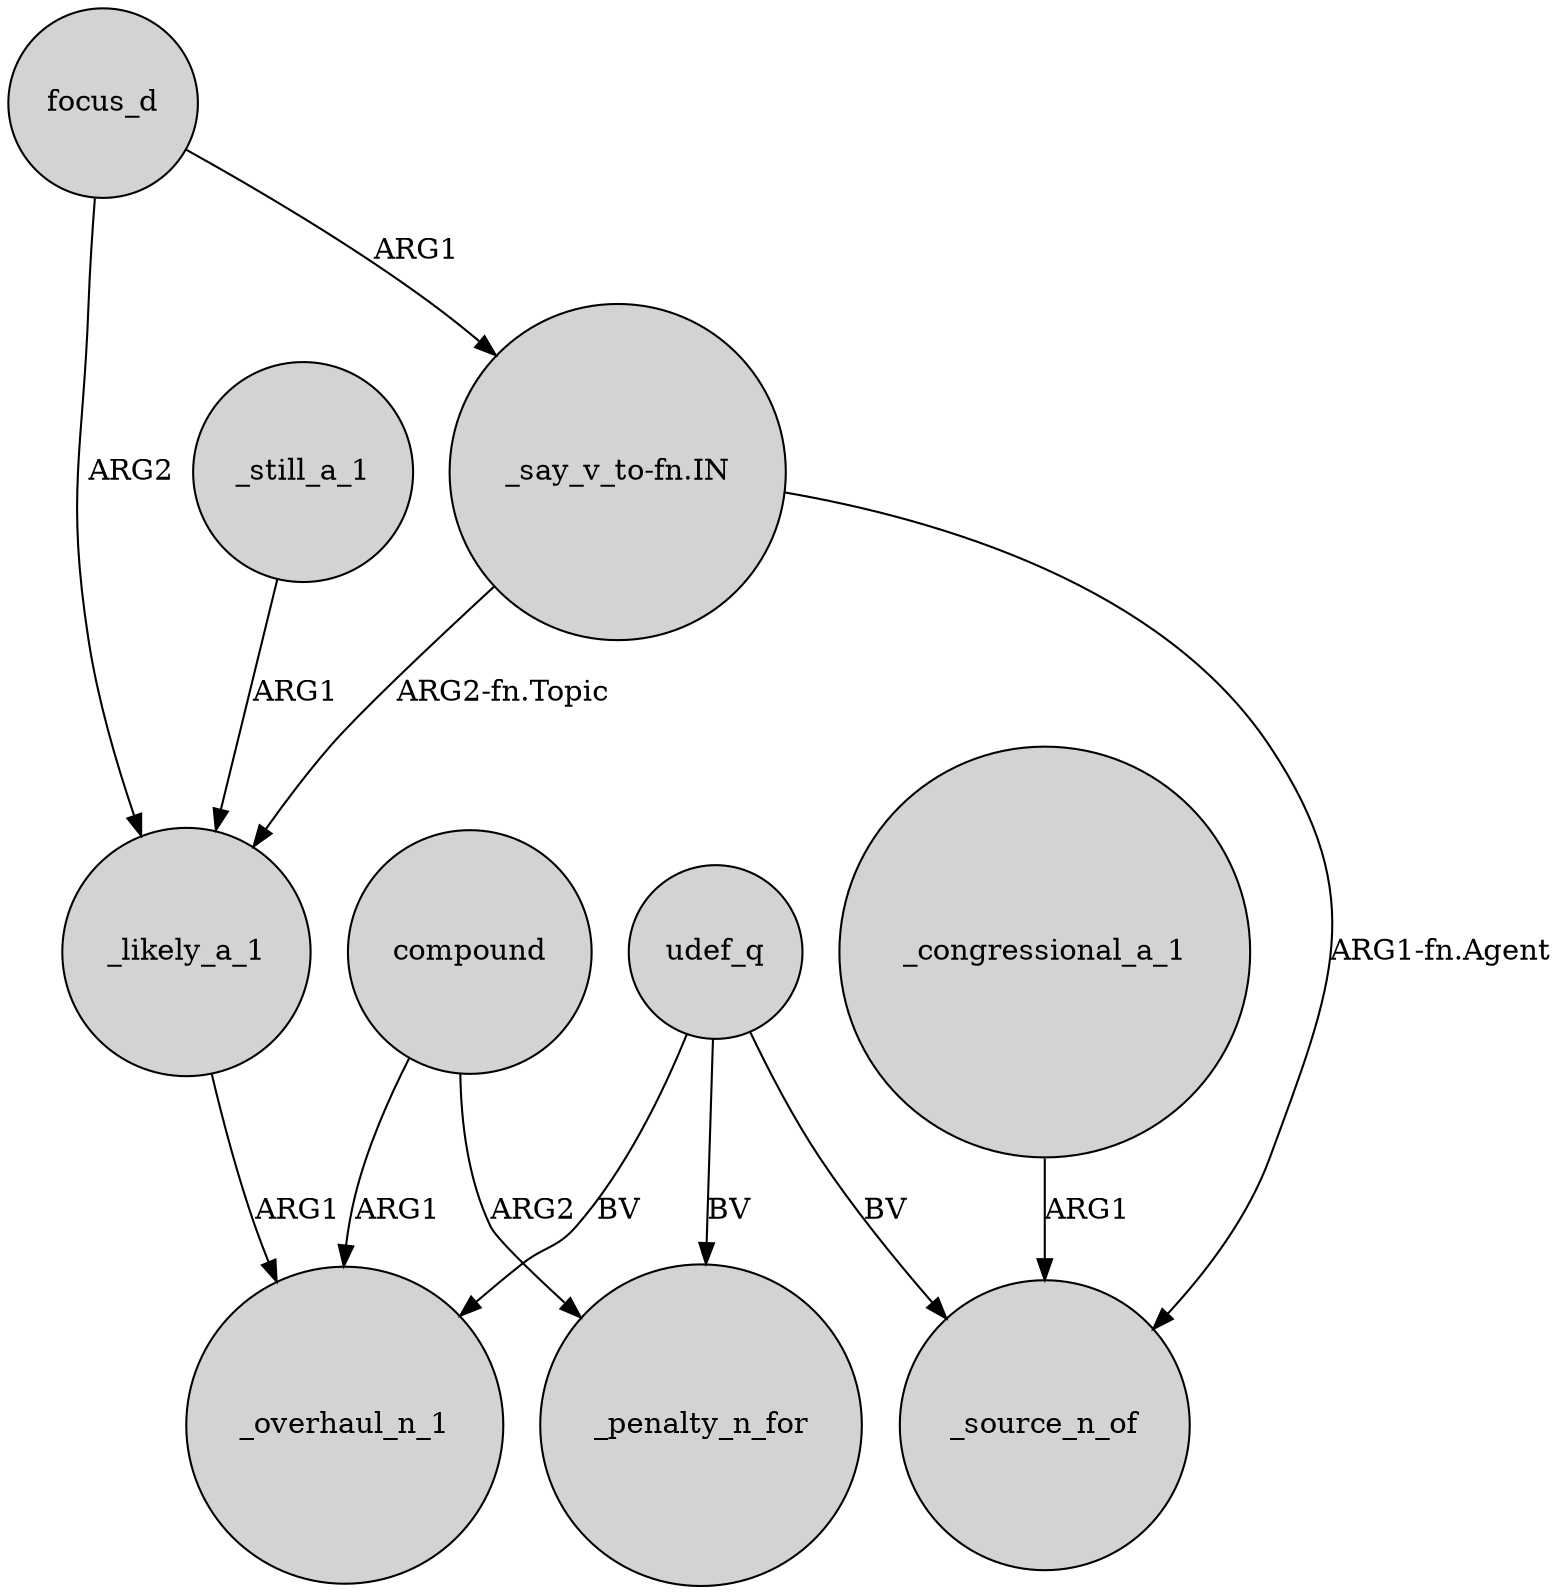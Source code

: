 digraph {
	node [shape=circle style=filled]
	udef_q -> _overhaul_n_1 [label=BV]
	_congressional_a_1 -> _source_n_of [label=ARG1]
	focus_d -> _likely_a_1 [label=ARG2]
	udef_q -> _penalty_n_for [label=BV]
	compound -> _overhaul_n_1 [label=ARG1]
	"_say_v_to-fn.IN" -> _likely_a_1 [label="ARG2-fn.Topic"]
	_likely_a_1 -> _overhaul_n_1 [label=ARG1]
	udef_q -> _source_n_of [label=BV]
	compound -> _penalty_n_for [label=ARG2]
	_still_a_1 -> _likely_a_1 [label=ARG1]
	focus_d -> "_say_v_to-fn.IN" [label=ARG1]
	"_say_v_to-fn.IN" -> _source_n_of [label="ARG1-fn.Agent"]
}
